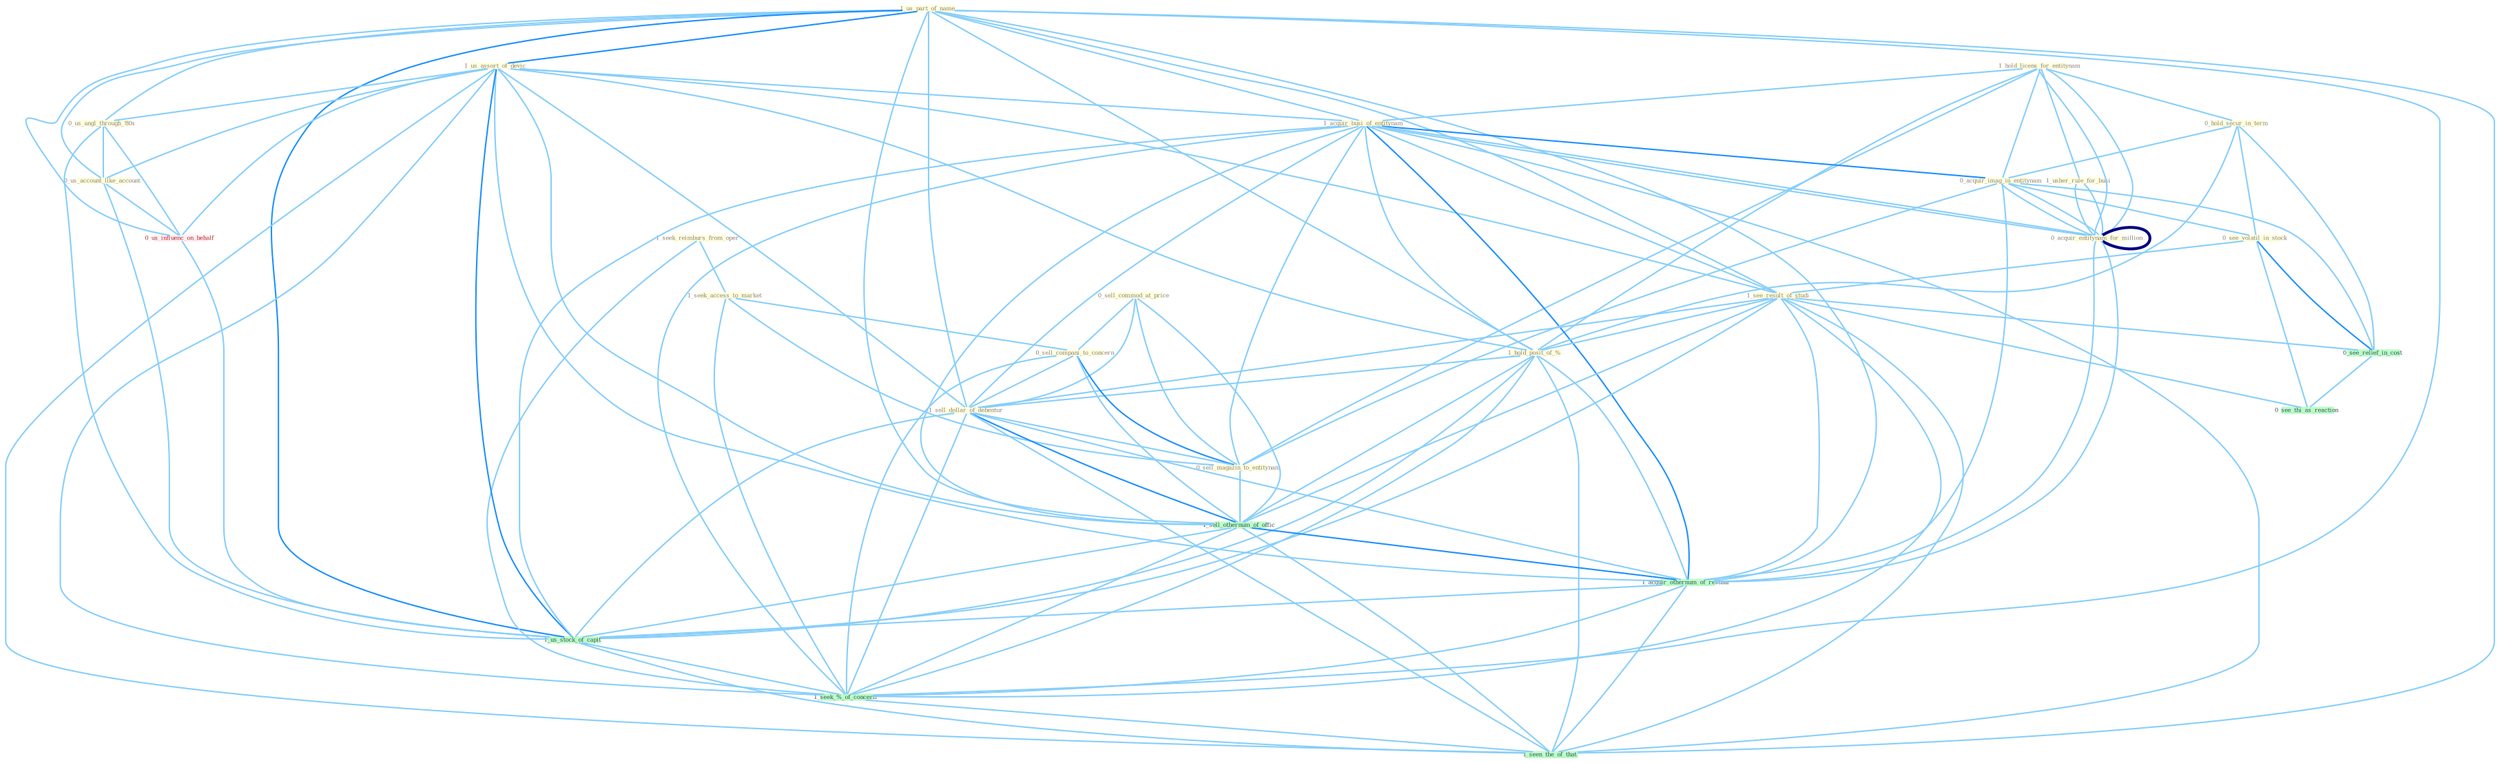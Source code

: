 Graph G{ 
    node
    [shape=polygon,style=filled,width=.5,height=.06,color="#BDFCC9",fixedsize=true,fontsize=4,
    fontcolor="#2f4f4f"];
    {node
    [color="#ffffe0", fontcolor="#8b7d6b"] "1_us_part_of_name " "1_seek_reimburs_from_oper " "1_us_assort_of_devic " "1_hold_licens_for_entitynam " "1_acquir_busi_of_entitynam " "0_hold_secur_in_term " "0_acquir_imag_in_entitynam " "1_usher_rule_for_busi " "0_see_volatil_in_stock " "0_sell_commod_at_price " "1_see_result_of_studi " "1_seek_access_to_market " "0_acquir_entitynam_for_million " "1_hold_posit_of_% " "0_sell_compani_to_concern " "0_us_angl_through_'80s " "1_sell_dollar_of_debentur " "0_us_account_like_account " "0_sell_magazin_to_entitynam "}
{node [color="#fff0f5", fontcolor="#b22222"] "0_acquir_entitynam_for_million " "0_us_influenc_on_behalf "}
edge [color="#B0E2FF"];

	"1_us_part_of_name " -- "1_us_assort_of_devic " [w="2", color="#1e90ff" , len=0.8];
	"1_us_part_of_name " -- "1_acquir_busi_of_entitynam " [w="1", color="#87cefa" ];
	"1_us_part_of_name " -- "1_see_result_of_studi " [w="1", color="#87cefa" ];
	"1_us_part_of_name " -- "1_hold_posit_of_% " [w="1", color="#87cefa" ];
	"1_us_part_of_name " -- "0_us_angl_through_'80s " [w="1", color="#87cefa" ];
	"1_us_part_of_name " -- "1_sell_dollar_of_debentur " [w="1", color="#87cefa" ];
	"1_us_part_of_name " -- "0_us_account_like_account " [w="1", color="#87cefa" ];
	"1_us_part_of_name " -- "1_sell_othernum_of_offic " [w="1", color="#87cefa" ];
	"1_us_part_of_name " -- "0_us_influenc_on_behalf " [w="1", color="#87cefa" ];
	"1_us_part_of_name " -- "1_acquir_othernum_of_restaur " [w="1", color="#87cefa" ];
	"1_us_part_of_name " -- "1_us_stock_of_capit " [w="2", color="#1e90ff" , len=0.8];
	"1_us_part_of_name " -- "1_seek_%_of_concern " [w="1", color="#87cefa" ];
	"1_us_part_of_name " -- "1_seen_the_of_that " [w="1", color="#87cefa" ];
	"1_seek_reimburs_from_oper " -- "1_seek_access_to_market " [w="1", color="#87cefa" ];
	"1_seek_reimburs_from_oper " -- "1_seek_%_of_concern " [w="1", color="#87cefa" ];
	"1_us_assort_of_devic " -- "1_acquir_busi_of_entitynam " [w="1", color="#87cefa" ];
	"1_us_assort_of_devic " -- "1_see_result_of_studi " [w="1", color="#87cefa" ];
	"1_us_assort_of_devic " -- "1_hold_posit_of_% " [w="1", color="#87cefa" ];
	"1_us_assort_of_devic " -- "0_us_angl_through_'80s " [w="1", color="#87cefa" ];
	"1_us_assort_of_devic " -- "1_sell_dollar_of_debentur " [w="1", color="#87cefa" ];
	"1_us_assort_of_devic " -- "0_us_account_like_account " [w="1", color="#87cefa" ];
	"1_us_assort_of_devic " -- "1_sell_othernum_of_offic " [w="1", color="#87cefa" ];
	"1_us_assort_of_devic " -- "0_us_influenc_on_behalf " [w="1", color="#87cefa" ];
	"1_us_assort_of_devic " -- "1_acquir_othernum_of_restaur " [w="1", color="#87cefa" ];
	"1_us_assort_of_devic " -- "1_us_stock_of_capit " [w="2", color="#1e90ff" , len=0.8];
	"1_us_assort_of_devic " -- "1_seek_%_of_concern " [w="1", color="#87cefa" ];
	"1_us_assort_of_devic " -- "1_seen_the_of_that " [w="1", color="#87cefa" ];
	"1_hold_licens_for_entitynam " -- "1_acquir_busi_of_entitynam " [w="1", color="#87cefa" ];
	"1_hold_licens_for_entitynam " -- "0_hold_secur_in_term " [w="1", color="#87cefa" ];
	"1_hold_licens_for_entitynam " -- "0_acquir_imag_in_entitynam " [w="1", color="#87cefa" ];
	"1_hold_licens_for_entitynam " -- "1_usher_rule_for_busi " [w="1", color="#87cefa" ];
	"1_hold_licens_for_entitynam " -- "0_acquir_entitynam_for_million " [w="1", color="#87cefa" ];
	"1_hold_licens_for_entitynam " -- "1_hold_posit_of_% " [w="1", color="#87cefa" ];
	"1_hold_licens_for_entitynam " -- "0_sell_magazin_to_entitynam " [w="1", color="#87cefa" ];
	"1_hold_licens_for_entitynam " -- "0_acquir_entitynam_for_million " [w="1", color="#87cefa" ];
	"1_acquir_busi_of_entitynam " -- "0_acquir_imag_in_entitynam " [w="2", color="#1e90ff" , len=0.8];
	"1_acquir_busi_of_entitynam " -- "1_see_result_of_studi " [w="1", color="#87cefa" ];
	"1_acquir_busi_of_entitynam " -- "0_acquir_entitynam_for_million " [w="1", color="#87cefa" ];
	"1_acquir_busi_of_entitynam " -- "1_hold_posit_of_% " [w="1", color="#87cefa" ];
	"1_acquir_busi_of_entitynam " -- "1_sell_dollar_of_debentur " [w="1", color="#87cefa" ];
	"1_acquir_busi_of_entitynam " -- "0_sell_magazin_to_entitynam " [w="1", color="#87cefa" ];
	"1_acquir_busi_of_entitynam " -- "0_acquir_entitynam_for_million " [w="1", color="#87cefa" ];
	"1_acquir_busi_of_entitynam " -- "1_sell_othernum_of_offic " [w="1", color="#87cefa" ];
	"1_acquir_busi_of_entitynam " -- "1_acquir_othernum_of_restaur " [w="2", color="#1e90ff" , len=0.8];
	"1_acquir_busi_of_entitynam " -- "1_us_stock_of_capit " [w="1", color="#87cefa" ];
	"1_acquir_busi_of_entitynam " -- "1_seek_%_of_concern " [w="1", color="#87cefa" ];
	"1_acquir_busi_of_entitynam " -- "1_seen_the_of_that " [w="1", color="#87cefa" ];
	"0_hold_secur_in_term " -- "0_acquir_imag_in_entitynam " [w="1", color="#87cefa" ];
	"0_hold_secur_in_term " -- "0_see_volatil_in_stock " [w="1", color="#87cefa" ];
	"0_hold_secur_in_term " -- "1_hold_posit_of_% " [w="1", color="#87cefa" ];
	"0_hold_secur_in_term " -- "0_see_relief_in_cost " [w="1", color="#87cefa" ];
	"0_acquir_imag_in_entitynam " -- "0_see_volatil_in_stock " [w="1", color="#87cefa" ];
	"0_acquir_imag_in_entitynam " -- "0_acquir_entitynam_for_million " [w="1", color="#87cefa" ];
	"0_acquir_imag_in_entitynam " -- "0_sell_magazin_to_entitynam " [w="1", color="#87cefa" ];
	"0_acquir_imag_in_entitynam " -- "0_acquir_entitynam_for_million " [w="1", color="#87cefa" ];
	"0_acquir_imag_in_entitynam " -- "0_see_relief_in_cost " [w="1", color="#87cefa" ];
	"0_acquir_imag_in_entitynam " -- "1_acquir_othernum_of_restaur " [w="1", color="#87cefa" ];
	"1_usher_rule_for_busi " -- "0_acquir_entitynam_for_million " [w="1", color="#87cefa" ];
	"1_usher_rule_for_busi " -- "0_acquir_entitynam_for_million " [w="1", color="#87cefa" ];
	"0_see_volatil_in_stock " -- "1_see_result_of_studi " [w="1", color="#87cefa" ];
	"0_see_volatil_in_stock " -- "0_see_relief_in_cost " [w="2", color="#1e90ff" , len=0.8];
	"0_see_volatil_in_stock " -- "0_see_thi_as_reaction " [w="1", color="#87cefa" ];
	"0_sell_commod_at_price " -- "0_sell_compani_to_concern " [w="1", color="#87cefa" ];
	"0_sell_commod_at_price " -- "1_sell_dollar_of_debentur " [w="1", color="#87cefa" ];
	"0_sell_commod_at_price " -- "0_sell_magazin_to_entitynam " [w="1", color="#87cefa" ];
	"0_sell_commod_at_price " -- "1_sell_othernum_of_offic " [w="1", color="#87cefa" ];
	"1_see_result_of_studi " -- "1_hold_posit_of_% " [w="1", color="#87cefa" ];
	"1_see_result_of_studi " -- "1_sell_dollar_of_debentur " [w="1", color="#87cefa" ];
	"1_see_result_of_studi " -- "1_sell_othernum_of_offic " [w="1", color="#87cefa" ];
	"1_see_result_of_studi " -- "0_see_relief_in_cost " [w="1", color="#87cefa" ];
	"1_see_result_of_studi " -- "0_see_thi_as_reaction " [w="1", color="#87cefa" ];
	"1_see_result_of_studi " -- "1_acquir_othernum_of_restaur " [w="1", color="#87cefa" ];
	"1_see_result_of_studi " -- "1_us_stock_of_capit " [w="1", color="#87cefa" ];
	"1_see_result_of_studi " -- "1_seek_%_of_concern " [w="1", color="#87cefa" ];
	"1_see_result_of_studi " -- "1_seen_the_of_that " [w="1", color="#87cefa" ];
	"1_seek_access_to_market " -- "0_sell_compani_to_concern " [w="1", color="#87cefa" ];
	"1_seek_access_to_market " -- "0_sell_magazin_to_entitynam " [w="1", color="#87cefa" ];
	"1_seek_access_to_market " -- "1_seek_%_of_concern " [w="1", color="#87cefa" ];
	"0_acquir_entitynam_for_million " -- "0_acquir_entitynam_for_million " [w="4", style=bold, color="#000080", len=0.4];
	"0_acquir_entitynam_for_million " -- "1_acquir_othernum_of_restaur " [w="1", color="#87cefa" ];
	"1_hold_posit_of_% " -- "1_sell_dollar_of_debentur " [w="1", color="#87cefa" ];
	"1_hold_posit_of_% " -- "1_sell_othernum_of_offic " [w="1", color="#87cefa" ];
	"1_hold_posit_of_% " -- "1_acquir_othernum_of_restaur " [w="1", color="#87cefa" ];
	"1_hold_posit_of_% " -- "1_us_stock_of_capit " [w="1", color="#87cefa" ];
	"1_hold_posit_of_% " -- "1_seek_%_of_concern " [w="1", color="#87cefa" ];
	"1_hold_posit_of_% " -- "1_seen_the_of_that " [w="1", color="#87cefa" ];
	"0_sell_compani_to_concern " -- "1_sell_dollar_of_debentur " [w="1", color="#87cefa" ];
	"0_sell_compani_to_concern " -- "0_sell_magazin_to_entitynam " [w="2", color="#1e90ff" , len=0.8];
	"0_sell_compani_to_concern " -- "1_sell_othernum_of_offic " [w="1", color="#87cefa" ];
	"0_sell_compani_to_concern " -- "1_seek_%_of_concern " [w="1", color="#87cefa" ];
	"0_us_angl_through_'80s " -- "0_us_account_like_account " [w="1", color="#87cefa" ];
	"0_us_angl_through_'80s " -- "0_us_influenc_on_behalf " [w="1", color="#87cefa" ];
	"0_us_angl_through_'80s " -- "1_us_stock_of_capit " [w="1", color="#87cefa" ];
	"1_sell_dollar_of_debentur " -- "0_sell_magazin_to_entitynam " [w="1", color="#87cefa" ];
	"1_sell_dollar_of_debentur " -- "1_sell_othernum_of_offic " [w="2", color="#1e90ff" , len=0.8];
	"1_sell_dollar_of_debentur " -- "1_acquir_othernum_of_restaur " [w="1", color="#87cefa" ];
	"1_sell_dollar_of_debentur " -- "1_us_stock_of_capit " [w="1", color="#87cefa" ];
	"1_sell_dollar_of_debentur " -- "1_seek_%_of_concern " [w="1", color="#87cefa" ];
	"1_sell_dollar_of_debentur " -- "1_seen_the_of_that " [w="1", color="#87cefa" ];
	"0_us_account_like_account " -- "0_us_influenc_on_behalf " [w="1", color="#87cefa" ];
	"0_us_account_like_account " -- "1_us_stock_of_capit " [w="1", color="#87cefa" ];
	"0_sell_magazin_to_entitynam " -- "1_sell_othernum_of_offic " [w="1", color="#87cefa" ];
	"0_acquir_entitynam_for_million " -- "1_acquir_othernum_of_restaur " [w="1", color="#87cefa" ];
	"1_sell_othernum_of_offic " -- "1_acquir_othernum_of_restaur " [w="2", color="#1e90ff" , len=0.8];
	"1_sell_othernum_of_offic " -- "1_us_stock_of_capit " [w="1", color="#87cefa" ];
	"1_sell_othernum_of_offic " -- "1_seek_%_of_concern " [w="1", color="#87cefa" ];
	"1_sell_othernum_of_offic " -- "1_seen_the_of_that " [w="1", color="#87cefa" ];
	"0_us_influenc_on_behalf " -- "1_us_stock_of_capit " [w="1", color="#87cefa" ];
	"0_see_relief_in_cost " -- "0_see_thi_as_reaction " [w="1", color="#87cefa" ];
	"1_acquir_othernum_of_restaur " -- "1_us_stock_of_capit " [w="1", color="#87cefa" ];
	"1_acquir_othernum_of_restaur " -- "1_seek_%_of_concern " [w="1", color="#87cefa" ];
	"1_acquir_othernum_of_restaur " -- "1_seen_the_of_that " [w="1", color="#87cefa" ];
	"1_us_stock_of_capit " -- "1_seek_%_of_concern " [w="1", color="#87cefa" ];
	"1_us_stock_of_capit " -- "1_seen_the_of_that " [w="1", color="#87cefa" ];
	"1_seek_%_of_concern " -- "1_seen_the_of_that " [w="1", color="#87cefa" ];
}